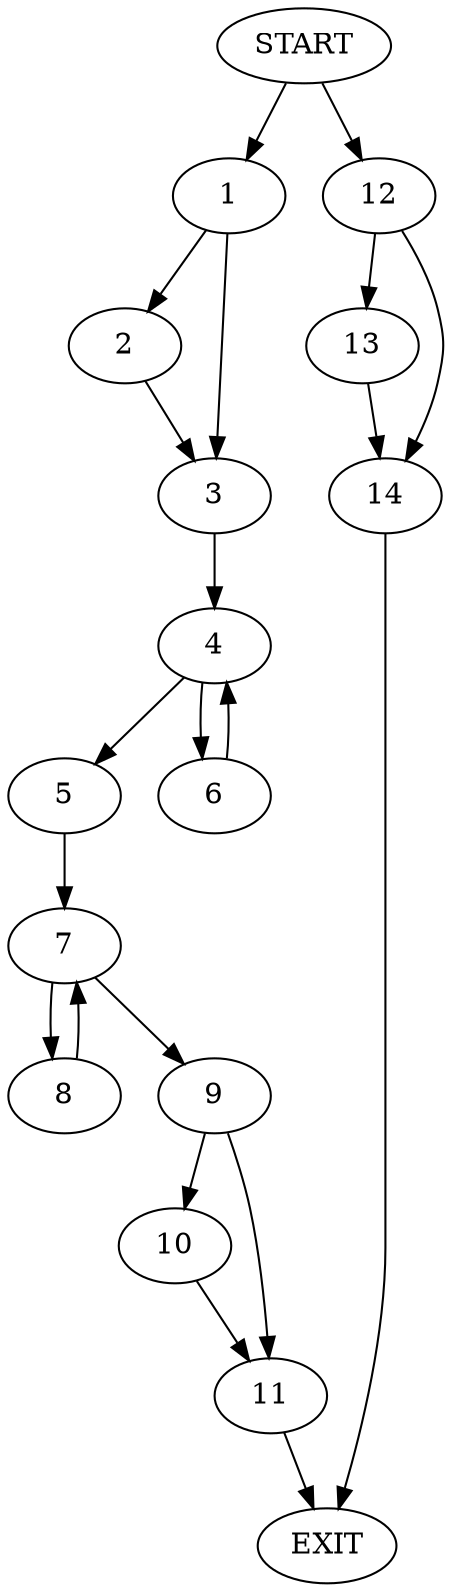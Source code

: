 digraph {
0 [label="START"]
15 [label="EXIT"]
0 -> 1
1 -> 2
1 -> 3
3 -> 4
2 -> 3
4 -> 5
4 -> 6
6 -> 4
5 -> 7
7 -> 8
7 -> 9
8 -> 7
9 -> 10
9 -> 11
10 -> 11
11 -> 15
0 -> 12
12 -> 13
12 -> 14
14 -> 15
13 -> 14
}

